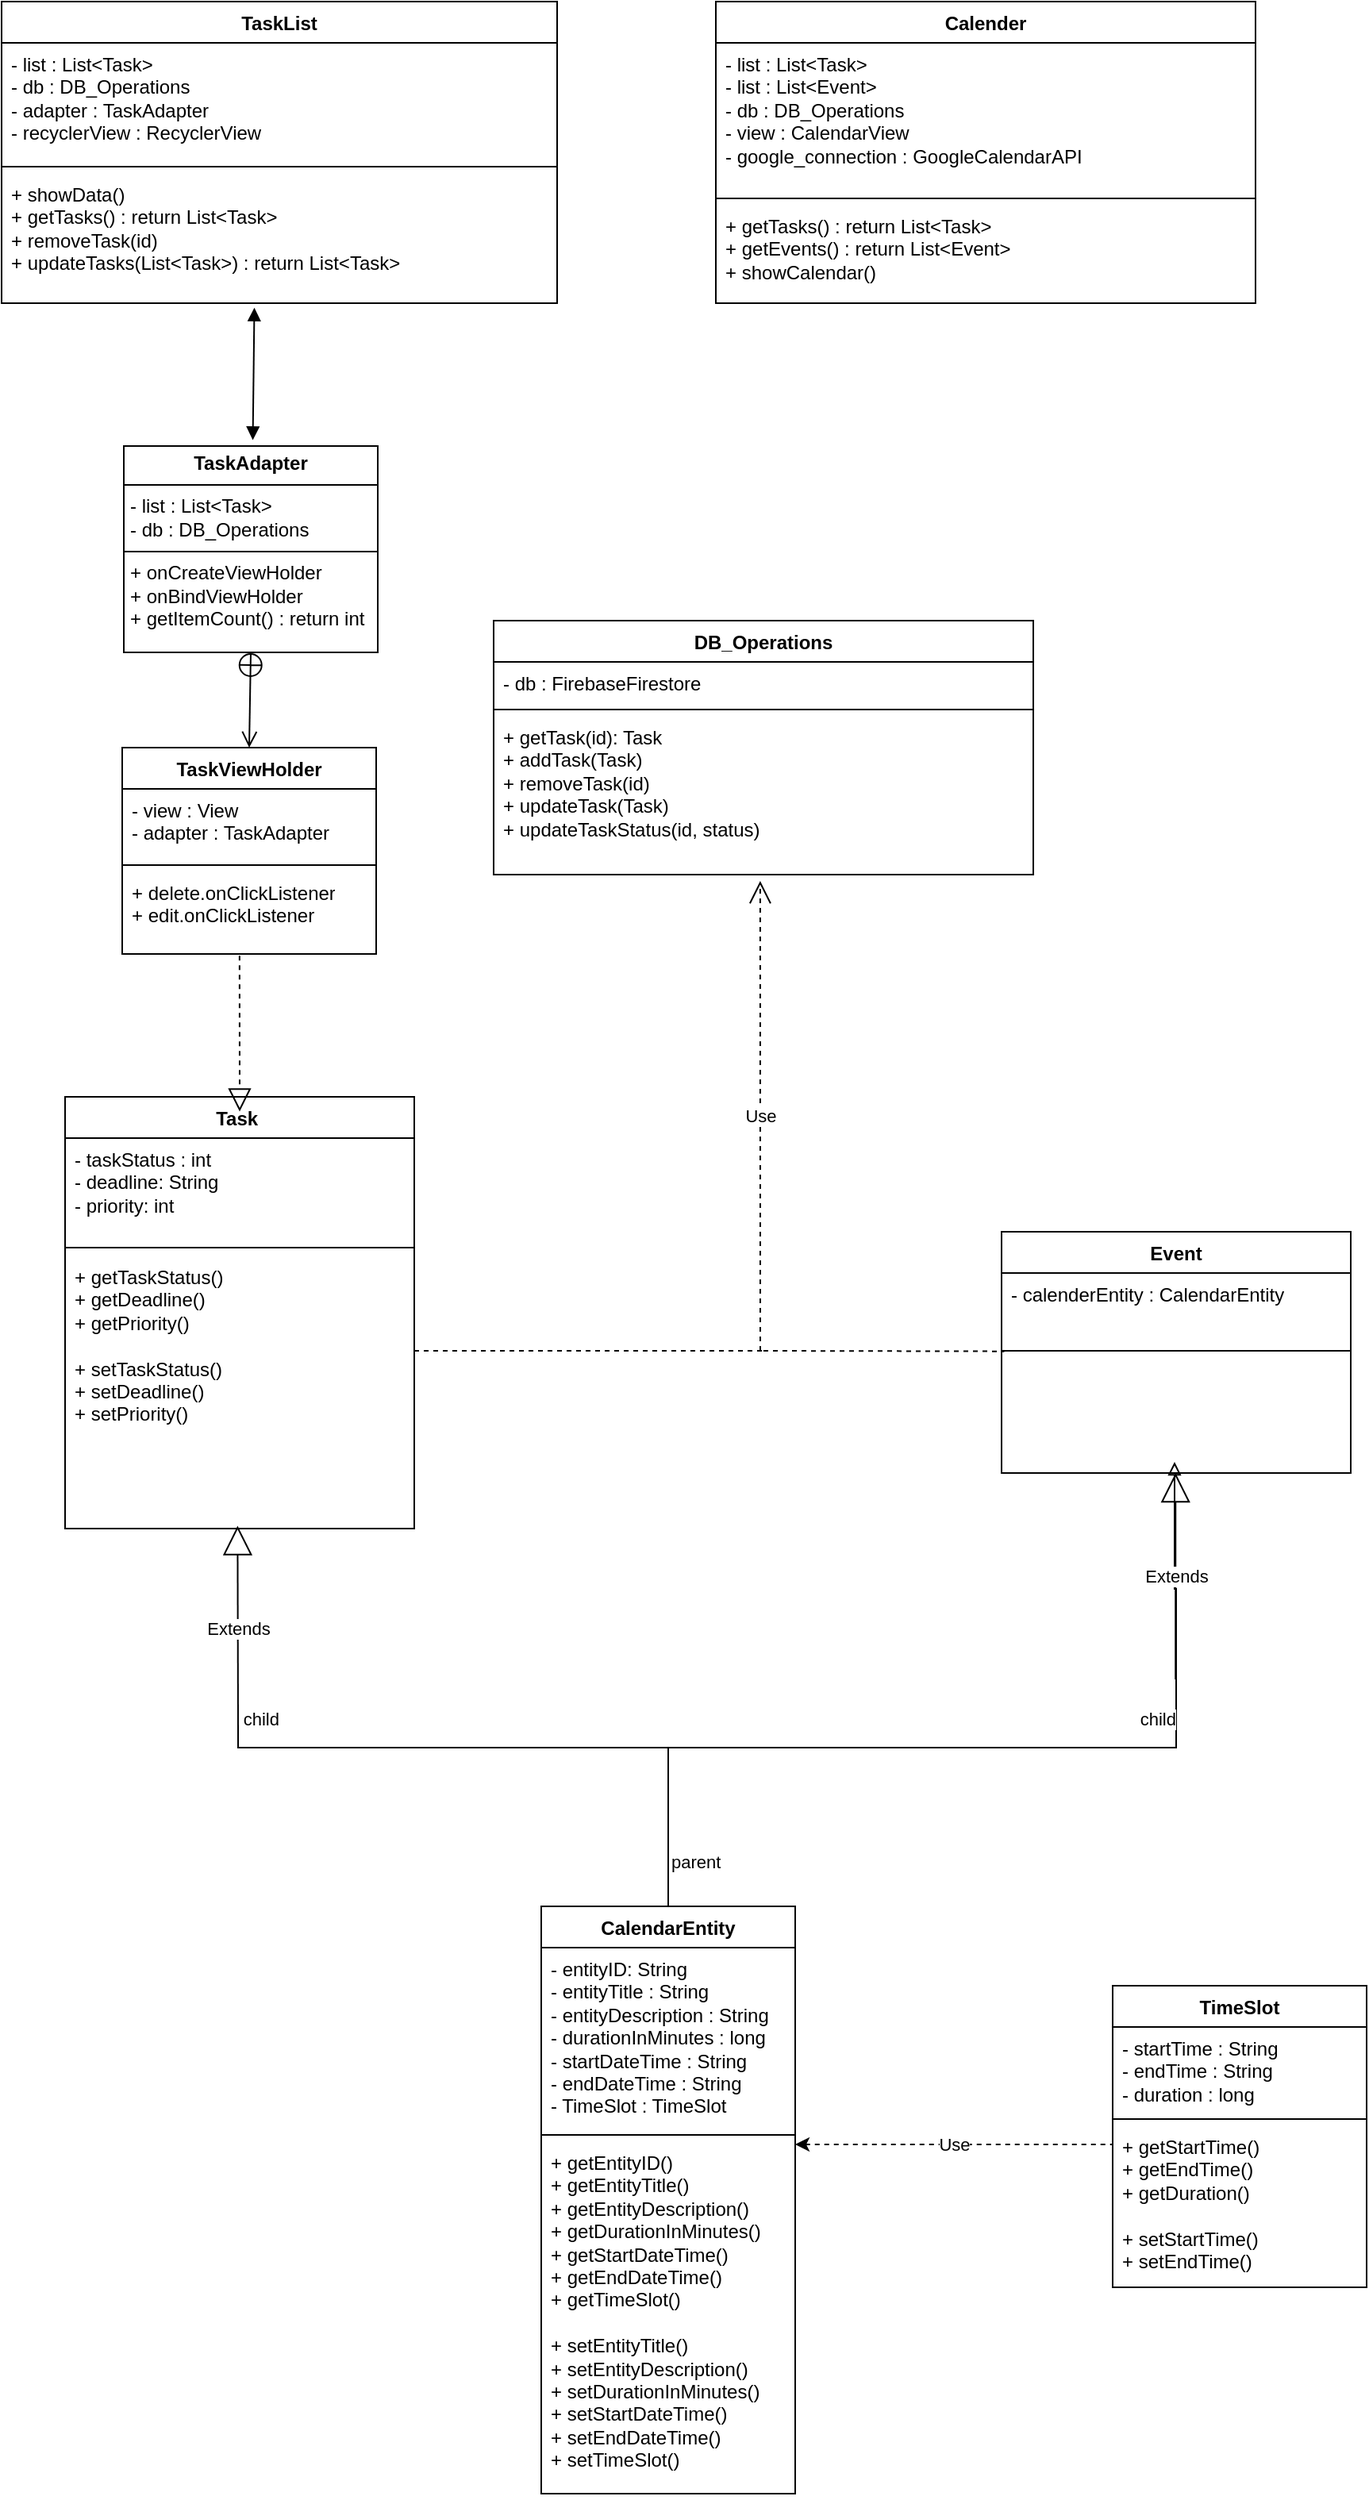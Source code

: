 <mxfile version="24.2.3" type="github">
  <diagram id="R2lEEEUBdFMjLlhIrx00" name="Page-1">
    <mxGraphModel dx="596" dy="379" grid="1" gridSize="10" guides="1" tooltips="1" connect="1" arrows="1" fold="1" page="1" pageScale="1" pageWidth="850" pageHeight="1100" math="0" shadow="0" extFonts="Permanent Marker^https://fonts.googleapis.com/css?family=Permanent+Marker">
      <root>
        <mxCell id="0" />
        <mxCell id="1" parent="0" />
        <mxCell id="n1yPlHlh6JEWoWV6ZDrB-1" value="Task&amp;nbsp;" style="swimlane;fontStyle=1;align=center;verticalAlign=top;childLayout=stackLayout;horizontal=1;startSize=26;horizontalStack=0;resizeParent=1;resizeParentMax=0;resizeLast=0;collapsible=1;marginBottom=0;whiteSpace=wrap;html=1;" parent="1" vertex="1">
          <mxGeometry x="60" y="710" width="220" height="272" as="geometry" />
        </mxCell>
        <mxCell id="n1yPlHlh6JEWoWV6ZDrB-2" value="&lt;div&gt;- taskStatus : int&lt;/div&gt;&lt;div&gt;- deadline: String&lt;/div&gt;&lt;div&gt;- priority: int&lt;/div&gt;" style="text;strokeColor=none;fillColor=none;align=left;verticalAlign=top;spacingLeft=4;spacingRight=4;overflow=hidden;rotatable=0;points=[[0,0.5],[1,0.5]];portConstraint=eastwest;whiteSpace=wrap;html=1;" parent="n1yPlHlh6JEWoWV6ZDrB-1" vertex="1">
          <mxGeometry y="26" width="220" height="64" as="geometry" />
        </mxCell>
        <mxCell id="n1yPlHlh6JEWoWV6ZDrB-3" value="" style="line;strokeWidth=1;fillColor=none;align=left;verticalAlign=middle;spacingTop=-1;spacingLeft=3;spacingRight=3;rotatable=0;labelPosition=right;points=[];portConstraint=eastwest;strokeColor=inherit;" parent="n1yPlHlh6JEWoWV6ZDrB-1" vertex="1">
          <mxGeometry y="90" width="220" height="10" as="geometry" />
        </mxCell>
        <mxCell id="n1yPlHlh6JEWoWV6ZDrB-4" value="&lt;div&gt;&lt;span style=&quot;background-color: initial;&quot;&gt;+ getTaskStatus()&lt;/span&gt;&lt;br&gt;&lt;/div&gt;&lt;div&gt;+ getDeadline()&lt;/div&gt;&lt;div&gt;+ getPriority()&lt;/div&gt;&lt;div&gt;&lt;br&gt;&lt;/div&gt;&lt;div&gt;+ setTaskStatus()&lt;/div&gt;&lt;div&gt;+ setDeadline()&lt;/div&gt;&lt;div&gt;+ setPriority()&lt;/div&gt;" style="text;strokeColor=none;fillColor=none;align=left;verticalAlign=top;spacingLeft=4;spacingRight=4;overflow=hidden;rotatable=0;points=[[0,0.5],[1,0.5]];portConstraint=eastwest;whiteSpace=wrap;html=1;" parent="n1yPlHlh6JEWoWV6ZDrB-1" vertex="1">
          <mxGeometry y="100" width="220" height="172" as="geometry" />
        </mxCell>
        <mxCell id="n1yPlHlh6JEWoWV6ZDrB-6" value="Event" style="swimlane;fontStyle=1;align=center;verticalAlign=top;childLayout=stackLayout;horizontal=1;startSize=26;horizontalStack=0;resizeParent=1;resizeParentMax=0;resizeLast=0;collapsible=1;marginBottom=0;whiteSpace=wrap;html=1;" parent="1" vertex="1">
          <mxGeometry x="650" y="795" width="220" height="152" as="geometry" />
        </mxCell>
        <mxCell id="n1yPlHlh6JEWoWV6ZDrB-7" value="- calenderEntity : CalendarEntity" style="text;strokeColor=none;fillColor=none;align=left;verticalAlign=top;spacingLeft=4;spacingRight=4;overflow=hidden;rotatable=0;points=[[0,0.5],[1,0.5]];portConstraint=eastwest;whiteSpace=wrap;html=1;" parent="n1yPlHlh6JEWoWV6ZDrB-6" vertex="1">
          <mxGeometry y="26" width="220" height="44" as="geometry" />
        </mxCell>
        <mxCell id="n1yPlHlh6JEWoWV6ZDrB-8" value="" style="line;strokeWidth=1;fillColor=none;align=left;verticalAlign=middle;spacingTop=-1;spacingLeft=3;spacingRight=3;rotatable=0;labelPosition=right;points=[];portConstraint=eastwest;strokeColor=inherit;" parent="n1yPlHlh6JEWoWV6ZDrB-6" vertex="1">
          <mxGeometry y="70" width="220" height="10" as="geometry" />
        </mxCell>
        <mxCell id="n1yPlHlh6JEWoWV6ZDrB-9" value="&lt;br&gt;&lt;div&gt;&lt;br&gt;&lt;/div&gt;" style="text;strokeColor=none;fillColor=none;align=left;verticalAlign=top;spacingLeft=4;spacingRight=4;overflow=hidden;rotatable=0;points=[[0,0.5],[1,0.5]];portConstraint=eastwest;whiteSpace=wrap;html=1;" parent="n1yPlHlh6JEWoWV6ZDrB-6" vertex="1">
          <mxGeometry y="80" width="220" height="72" as="geometry" />
        </mxCell>
        <mxCell id="n1yPlHlh6JEWoWV6ZDrB-10" value="DB_Operations" style="swimlane;fontStyle=1;align=center;verticalAlign=top;childLayout=stackLayout;horizontal=1;startSize=26;horizontalStack=0;resizeParent=1;resizeParentMax=0;resizeLast=0;collapsible=1;marginBottom=0;whiteSpace=wrap;html=1;" parent="1" vertex="1">
          <mxGeometry x="330" y="410" width="340" height="160" as="geometry" />
        </mxCell>
        <mxCell id="n1yPlHlh6JEWoWV6ZDrB-11" value="- db : FirebaseFirestore" style="text;strokeColor=none;fillColor=none;align=left;verticalAlign=top;spacingLeft=4;spacingRight=4;overflow=hidden;rotatable=0;points=[[0,0.5],[1,0.5]];portConstraint=eastwest;whiteSpace=wrap;html=1;" parent="n1yPlHlh6JEWoWV6ZDrB-10" vertex="1">
          <mxGeometry y="26" width="340" height="26" as="geometry" />
        </mxCell>
        <mxCell id="n1yPlHlh6JEWoWV6ZDrB-12" value="" style="line;strokeWidth=1;fillColor=none;align=left;verticalAlign=middle;spacingTop=-1;spacingLeft=3;spacingRight=3;rotatable=0;labelPosition=right;points=[];portConstraint=eastwest;strokeColor=inherit;" parent="n1yPlHlh6JEWoWV6ZDrB-10" vertex="1">
          <mxGeometry y="52" width="340" height="8" as="geometry" />
        </mxCell>
        <mxCell id="n1yPlHlh6JEWoWV6ZDrB-13" value="+ getTask(id): Task&lt;div&gt;+ addTask(Task)&lt;br&gt;&lt;div&gt;+ removeTask(id)&lt;/div&gt;&lt;div&gt;+ updateTask(Task)&lt;/div&gt;&lt;/div&gt;&lt;div&gt;+ updateTaskStatus(id, status)&lt;/div&gt;" style="text;strokeColor=none;fillColor=none;align=left;verticalAlign=top;spacingLeft=4;spacingRight=4;overflow=hidden;rotatable=0;points=[[0,0.5],[1,0.5]];portConstraint=eastwest;whiteSpace=wrap;html=1;" parent="n1yPlHlh6JEWoWV6ZDrB-10" vertex="1">
          <mxGeometry y="60" width="340" height="100" as="geometry" />
        </mxCell>
        <mxCell id="n1yPlHlh6JEWoWV6ZDrB-15" value="TaskList" style="swimlane;fontStyle=1;align=center;verticalAlign=top;childLayout=stackLayout;horizontal=1;startSize=26;horizontalStack=0;resizeParent=1;resizeParentMax=0;resizeLast=0;collapsible=1;marginBottom=0;whiteSpace=wrap;html=1;" parent="1" vertex="1">
          <mxGeometry x="20" y="20" width="350" height="190" as="geometry" />
        </mxCell>
        <mxCell id="n1yPlHlh6JEWoWV6ZDrB-16" value="- list : List&amp;lt;Task&amp;gt;&lt;div&gt;- db : DB_Operations&lt;/div&gt;&lt;div&gt;- adapter : TaskAdapter&lt;/div&gt;&lt;div&gt;- recyclerView : RecyclerView&lt;/div&gt;" style="text;strokeColor=none;fillColor=none;align=left;verticalAlign=top;spacingLeft=4;spacingRight=4;overflow=hidden;rotatable=0;points=[[0,0.5],[1,0.5]];portConstraint=eastwest;whiteSpace=wrap;html=1;" parent="n1yPlHlh6JEWoWV6ZDrB-15" vertex="1">
          <mxGeometry y="26" width="350" height="74" as="geometry" />
        </mxCell>
        <mxCell id="n1yPlHlh6JEWoWV6ZDrB-17" value="" style="line;strokeWidth=1;fillColor=none;align=left;verticalAlign=middle;spacingTop=-1;spacingLeft=3;spacingRight=3;rotatable=0;labelPosition=right;points=[];portConstraint=eastwest;strokeColor=inherit;" parent="n1yPlHlh6JEWoWV6ZDrB-15" vertex="1">
          <mxGeometry y="100" width="350" height="8" as="geometry" />
        </mxCell>
        <mxCell id="n1yPlHlh6JEWoWV6ZDrB-18" value="+ showData()&lt;div&gt;+ getTasks() : return List&amp;lt;Task&amp;gt;&lt;/div&gt;&lt;div&gt;+ removeTask(id)&amp;nbsp;&lt;/div&gt;&lt;div&gt;+ updateTasks(List&amp;lt;Task&amp;gt;) : return List&amp;lt;Task&amp;gt;&lt;/div&gt;" style="text;strokeColor=none;fillColor=none;align=left;verticalAlign=top;spacingLeft=4;spacingRight=4;overflow=hidden;rotatable=0;points=[[0,0.5],[1,0.5]];portConstraint=eastwest;whiteSpace=wrap;html=1;" parent="n1yPlHlh6JEWoWV6ZDrB-15" vertex="1">
          <mxGeometry y="108" width="350" height="82" as="geometry" />
        </mxCell>
        <mxCell id="n1yPlHlh6JEWoWV6ZDrB-19" value="Calender" style="swimlane;fontStyle=1;align=center;verticalAlign=top;childLayout=stackLayout;horizontal=1;startSize=26;horizontalStack=0;resizeParent=1;resizeParentMax=0;resizeLast=0;collapsible=1;marginBottom=0;whiteSpace=wrap;html=1;" parent="1" vertex="1">
          <mxGeometry x="470" y="20" width="340" height="190" as="geometry" />
        </mxCell>
        <mxCell id="n1yPlHlh6JEWoWV6ZDrB-20" value="- list : List&amp;lt;Task&amp;gt;&lt;div&gt;- list : List&amp;lt;Event&amp;gt;&amp;nbsp;&lt;/div&gt;&lt;div&gt;- db : DB_Operations&amp;nbsp;&lt;/div&gt;&lt;div&gt;- view : CalendarView&lt;/div&gt;&lt;div&gt;- google_connection : GoogleCalendarAPI&lt;/div&gt;" style="text;strokeColor=none;fillColor=none;align=left;verticalAlign=top;spacingLeft=4;spacingRight=4;overflow=hidden;rotatable=0;points=[[0,0.5],[1,0.5]];portConstraint=eastwest;whiteSpace=wrap;html=1;" parent="n1yPlHlh6JEWoWV6ZDrB-19" vertex="1">
          <mxGeometry y="26" width="340" height="94" as="geometry" />
        </mxCell>
        <mxCell id="n1yPlHlh6JEWoWV6ZDrB-21" value="" style="line;strokeWidth=1;fillColor=none;align=left;verticalAlign=middle;spacingTop=-1;spacingLeft=3;spacingRight=3;rotatable=0;labelPosition=right;points=[];portConstraint=eastwest;strokeColor=inherit;" parent="n1yPlHlh6JEWoWV6ZDrB-19" vertex="1">
          <mxGeometry y="120" width="340" height="8" as="geometry" />
        </mxCell>
        <mxCell id="n1yPlHlh6JEWoWV6ZDrB-22" value="+ getTasks() : return List&amp;lt;Task&amp;gt;&lt;div&gt;+ getEvents() : return List&amp;lt;Event&amp;gt;&lt;/div&gt;&lt;div&gt;+ showCalendar()&lt;/div&gt;" style="text;strokeColor=none;fillColor=none;align=left;verticalAlign=top;spacingLeft=4;spacingRight=4;overflow=hidden;rotatable=0;points=[[0,0.5],[1,0.5]];portConstraint=eastwest;whiteSpace=wrap;html=1;" parent="n1yPlHlh6JEWoWV6ZDrB-19" vertex="1">
          <mxGeometry y="128" width="340" height="62" as="geometry" />
        </mxCell>
        <mxCell id="n1yPlHlh6JEWoWV6ZDrB-23" value="&lt;p style=&quot;margin:0px;margin-top:4px;text-align:center;&quot;&gt;&lt;b&gt;TaskAdapter&lt;/b&gt;&lt;/p&gt;&lt;hr size=&quot;1&quot; style=&quot;border-style:solid;&quot;&gt;&lt;p style=&quot;margin:0px;margin-left:4px;&quot;&gt;- list : List&amp;lt;Task&amp;gt;&lt;/p&gt;&lt;p style=&quot;margin:0px;margin-left:4px;&quot;&gt;- db : DB_Operations&lt;/p&gt;&lt;hr size=&quot;1&quot; style=&quot;border-style:solid;&quot;&gt;&lt;p style=&quot;margin:0px;margin-left:4px;&quot;&gt;+ onCreateViewHolder&lt;/p&gt;&lt;p style=&quot;margin:0px;margin-left:4px;&quot;&gt;+ onBindViewHolder&lt;/p&gt;&lt;p style=&quot;margin:0px;margin-left:4px;&quot;&gt;+ getItemCount() : return int&lt;/p&gt;" style="verticalAlign=top;align=left;overflow=fill;html=1;whiteSpace=wrap;" parent="1" vertex="1">
          <mxGeometry x="97" y="300" width="160" height="130" as="geometry" />
        </mxCell>
        <mxCell id="n1yPlHlh6JEWoWV6ZDrB-24" value="TaskViewHolder" style="swimlane;fontStyle=1;align=center;verticalAlign=top;childLayout=stackLayout;horizontal=1;startSize=26;horizontalStack=0;resizeParent=1;resizeParentMax=0;resizeLast=0;collapsible=1;marginBottom=0;whiteSpace=wrap;html=1;" parent="1" vertex="1">
          <mxGeometry x="96" y="490" width="160" height="130" as="geometry" />
        </mxCell>
        <mxCell id="n1yPlHlh6JEWoWV6ZDrB-25" value="- view : View&lt;div&gt;- adapter : TaskAdapter&lt;/div&gt;" style="text;strokeColor=none;fillColor=none;align=left;verticalAlign=top;spacingLeft=4;spacingRight=4;overflow=hidden;rotatable=0;points=[[0,0.5],[1,0.5]];portConstraint=eastwest;whiteSpace=wrap;html=1;" parent="n1yPlHlh6JEWoWV6ZDrB-24" vertex="1">
          <mxGeometry y="26" width="160" height="44" as="geometry" />
        </mxCell>
        <mxCell id="n1yPlHlh6JEWoWV6ZDrB-26" value="" style="line;strokeWidth=1;fillColor=none;align=left;verticalAlign=middle;spacingTop=-1;spacingLeft=3;spacingRight=3;rotatable=0;labelPosition=right;points=[];portConstraint=eastwest;strokeColor=inherit;" parent="n1yPlHlh6JEWoWV6ZDrB-24" vertex="1">
          <mxGeometry y="70" width="160" height="8" as="geometry" />
        </mxCell>
        <mxCell id="n1yPlHlh6JEWoWV6ZDrB-27" value="+ delete.onClickListener&lt;div&gt;+ edit.onClickListener&lt;/div&gt;" style="text;strokeColor=none;fillColor=none;align=left;verticalAlign=top;spacingLeft=4;spacingRight=4;overflow=hidden;rotatable=0;points=[[0,0.5],[1,0.5]];portConstraint=eastwest;whiteSpace=wrap;html=1;" parent="n1yPlHlh6JEWoWV6ZDrB-24" vertex="1">
          <mxGeometry y="78" width="160" height="52" as="geometry" />
        </mxCell>
        <mxCell id="n1yPlHlh6JEWoWV6ZDrB-28" value="" style="endArrow=open;startArrow=circlePlus;endFill=0;startFill=0;endSize=8;html=1;rounded=0;entryX=0.5;entryY=0;entryDx=0;entryDy=0;exitX=0.5;exitY=1;exitDx=0;exitDy=0;" parent="1" source="n1yPlHlh6JEWoWV6ZDrB-23" target="n1yPlHlh6JEWoWV6ZDrB-24" edge="1">
          <mxGeometry width="160" relative="1" as="geometry">
            <mxPoint x="280" y="360" as="sourcePoint" />
            <mxPoint x="440" y="360" as="targetPoint" />
          </mxGeometry>
        </mxCell>
        <mxCell id="n1yPlHlh6JEWoWV6ZDrB-31" value="" style="endArrow=block;startArrow=block;endFill=1;startFill=1;html=1;rounded=0;exitX=0.455;exitY=1.035;exitDx=0;exitDy=0;exitPerimeter=0;entryX=0.508;entryY=-0.029;entryDx=0;entryDy=0;entryPerimeter=0;" parent="1" source="n1yPlHlh6JEWoWV6ZDrB-18" target="n1yPlHlh6JEWoWV6ZDrB-23" edge="1">
          <mxGeometry width="160" relative="1" as="geometry">
            <mxPoint x="330" y="290" as="sourcePoint" />
            <mxPoint x="490" y="290" as="targetPoint" />
          </mxGeometry>
        </mxCell>
        <mxCell id="n1yPlHlh6JEWoWV6ZDrB-32" value="Use" style="endArrow=open;endSize=12;dashed=1;html=1;rounded=0;entryX=0.494;entryY=1.04;entryDx=0;entryDy=0;entryPerimeter=0;" parent="1" target="n1yPlHlh6JEWoWV6ZDrB-13" edge="1">
          <mxGeometry width="160" relative="1" as="geometry">
            <mxPoint x="498" y="870" as="sourcePoint" />
            <mxPoint x="500" y="540" as="targetPoint" />
          </mxGeometry>
        </mxCell>
        <mxCell id="n1yPlHlh6JEWoWV6ZDrB-34" value="" style="endArrow=block;dashed=1;endFill=0;endSize=12;html=1;rounded=0;exitX=0.462;exitY=1.022;exitDx=0;exitDy=0;exitPerimeter=0;entryX=0.5;entryY=0.034;entryDx=0;entryDy=0;entryPerimeter=0;" parent="1" source="n1yPlHlh6JEWoWV6ZDrB-27" target="n1yPlHlh6JEWoWV6ZDrB-1" edge="1">
          <mxGeometry width="160" relative="1" as="geometry">
            <mxPoint x="170" y="640" as="sourcePoint" />
            <mxPoint x="330" y="640" as="targetPoint" />
          </mxGeometry>
        </mxCell>
        <mxCell id="n1yPlHlh6JEWoWV6ZDrB-35" value="" style="endArrow=none;dashed=1;endFill=0;endSize=12;html=1;rounded=0;" parent="1" edge="1">
          <mxGeometry width="160" relative="1" as="geometry">
            <mxPoint x="280" y="870" as="sourcePoint" />
            <mxPoint x="500" y="870" as="targetPoint" />
          </mxGeometry>
        </mxCell>
        <mxCell id="n1yPlHlh6JEWoWV6ZDrB-36" value="" style="endArrow=none;dashed=1;endFill=0;endSize=12;html=1;rounded=0;entryX=0.008;entryY=0.533;entryDx=0;entryDy=0;entryPerimeter=0;" parent="1" target="n1yPlHlh6JEWoWV6ZDrB-8" edge="1">
          <mxGeometry width="160" relative="1" as="geometry">
            <mxPoint x="500" y="870" as="sourcePoint" />
            <mxPoint x="630.88" y="858.83" as="targetPoint" />
          </mxGeometry>
        </mxCell>
        <mxCell id="jEJspqg6cz47ItQOXjEV-1" value="CalendarEntity" style="swimlane;fontStyle=1;align=center;verticalAlign=top;childLayout=stackLayout;horizontal=1;startSize=26;horizontalStack=0;resizeParent=1;resizeParentMax=0;resizeLast=0;collapsible=1;marginBottom=0;whiteSpace=wrap;html=1;" vertex="1" parent="1">
          <mxGeometry x="360" y="1220" width="160" height="370" as="geometry" />
        </mxCell>
        <mxCell id="jEJspqg6cz47ItQOXjEV-2" value="- entityID: String&lt;div&gt;- entityTitle : String&lt;/div&gt;&lt;div&gt;- entityDescription : String&lt;/div&gt;&lt;div&gt;- durationInMinutes : long&lt;/div&gt;&lt;div&gt;- startDateTime : String&lt;/div&gt;&lt;div&gt;- endDateTime : String&lt;/div&gt;&lt;div&gt;- TimeSlot : TimeSlot&lt;/div&gt;" style="text;strokeColor=none;fillColor=none;align=left;verticalAlign=top;spacingLeft=4;spacingRight=4;overflow=hidden;rotatable=0;points=[[0,0.5],[1,0.5]];portConstraint=eastwest;whiteSpace=wrap;html=1;" vertex="1" parent="jEJspqg6cz47ItQOXjEV-1">
          <mxGeometry y="26" width="160" height="114" as="geometry" />
        </mxCell>
        <mxCell id="jEJspqg6cz47ItQOXjEV-3" value="" style="line;strokeWidth=1;fillColor=none;align=left;verticalAlign=middle;spacingTop=-1;spacingLeft=3;spacingRight=3;rotatable=0;labelPosition=right;points=[];portConstraint=eastwest;strokeColor=inherit;" vertex="1" parent="jEJspqg6cz47ItQOXjEV-1">
          <mxGeometry y="140" width="160" height="8" as="geometry" />
        </mxCell>
        <mxCell id="jEJspqg6cz47ItQOXjEV-4" value="+ getEntityID()&lt;div&gt;+ getEntityTitle()&lt;/div&gt;&lt;div&gt;+ getEntityDescription()&lt;/div&gt;&lt;div&gt;+ getD&lt;span style=&quot;background-color: initial;&quot;&gt;urationInMinutes&lt;/span&gt;&lt;span style=&quot;background-color: initial;&quot;&gt;()&amp;nbsp;&lt;/span&gt;&lt;/div&gt;&lt;div&gt;+ getStartDateTime()&lt;/div&gt;&lt;div&gt;+ getEndDateTime()&lt;/div&gt;&lt;div&gt;+ getTimeSlot()&lt;/div&gt;&lt;div&gt;&lt;br&gt;&lt;/div&gt;&lt;div&gt;+&amp;nbsp;&lt;span style=&quot;background-color: initial;&quot;&gt;setEntityTitle()&lt;/span&gt;&lt;/div&gt;&lt;div&gt;+ setEntityDescription()&lt;/div&gt;&lt;div&gt;+ setDurationInMinutes()&lt;/div&gt;&lt;div&gt;+ setStartDateTime()&lt;/div&gt;&lt;div&gt;+ setEndDateTime()&lt;/div&gt;&lt;div&gt;+ setTimeSlot()&lt;/div&gt;" style="text;strokeColor=none;fillColor=none;align=left;verticalAlign=top;spacingLeft=4;spacingRight=4;overflow=hidden;rotatable=0;points=[[0,0.5],[1,0.5]];portConstraint=eastwest;whiteSpace=wrap;html=1;" vertex="1" parent="jEJspqg6cz47ItQOXjEV-1">
          <mxGeometry y="148" width="160" height="222" as="geometry" />
        </mxCell>
        <mxCell id="jEJspqg6cz47ItQOXjEV-5" value="Extends" style="endArrow=block;endSize=16;endFill=0;html=1;rounded=0;entryX=0.494;entryY=0.99;entryDx=0;entryDy=0;entryPerimeter=0;" edge="1" parent="1" target="n1yPlHlh6JEWoWV6ZDrB-4">
          <mxGeometry width="160" relative="1" as="geometry">
            <mxPoint x="169" y="1110" as="sourcePoint" />
            <mxPoint x="430" y="1050" as="targetPoint" />
          </mxGeometry>
        </mxCell>
        <mxCell id="jEJspqg6cz47ItQOXjEV-7" value="" style="endArrow=block;html=1;edgeStyle=orthogonalEdgeStyle;rounded=0;endFill=0;" edge="1" parent="1">
          <mxGeometry relative="1" as="geometry">
            <mxPoint x="169" y="1110" as="sourcePoint" />
            <mxPoint x="759" y="940" as="targetPoint" />
            <Array as="points">
              <mxPoint x="169" y="1120" />
              <mxPoint x="760" y="1120" />
              <mxPoint x="760" y="1020" />
              <mxPoint x="759" y="1020" />
            </Array>
          </mxGeometry>
        </mxCell>
        <mxCell id="jEJspqg6cz47ItQOXjEV-8" value="parent" style="edgeLabel;resizable=0;html=1;align=left;verticalAlign=bottom;" connectable="0" vertex="1" parent="jEJspqg6cz47ItQOXjEV-7">
          <mxGeometry x="-1" relative="1" as="geometry">
            <mxPoint x="271" y="90" as="offset" />
          </mxGeometry>
        </mxCell>
        <mxCell id="jEJspqg6cz47ItQOXjEV-9" value="child" style="edgeLabel;resizable=0;html=1;align=right;verticalAlign=bottom;" connectable="0" vertex="1" parent="jEJspqg6cz47ItQOXjEV-7">
          <mxGeometry x="1" relative="1" as="geometry">
            <mxPoint x="1" y="170" as="offset" />
          </mxGeometry>
        </mxCell>
        <mxCell id="jEJspqg6cz47ItQOXjEV-10" value="" style="endArrow=none;endFill=0;endSize=24;html=1;rounded=0;entryX=0.5;entryY=0;entryDx=0;entryDy=0;" edge="1" parent="1" target="jEJspqg6cz47ItQOXjEV-1">
          <mxGeometry width="160" relative="1" as="geometry">
            <mxPoint x="440" y="1120" as="sourcePoint" />
            <mxPoint x="530" y="1150" as="targetPoint" />
          </mxGeometry>
        </mxCell>
        <mxCell id="jEJspqg6cz47ItQOXjEV-14" value="child" style="edgeLabel;resizable=0;html=1;align=right;verticalAlign=bottom;" connectable="0" vertex="1" parent="1">
          <mxGeometry x="195.0" y="1110.002" as="geometry" />
        </mxCell>
        <mxCell id="jEJspqg6cz47ItQOXjEV-15" value="Extends" style="endArrow=block;endSize=16;endFill=0;html=1;rounded=0;entryX=0.494;entryY=0.99;entryDx=0;entryDy=0;entryPerimeter=0;" edge="1" parent="1">
          <mxGeometry width="160" relative="1" as="geometry">
            <mxPoint x="759.62" y="1077" as="sourcePoint" />
            <mxPoint x="759.62" y="947" as="targetPoint" />
          </mxGeometry>
        </mxCell>
        <mxCell id="jEJspqg6cz47ItQOXjEV-20" value="TimeSlot" style="swimlane;fontStyle=1;align=center;verticalAlign=top;childLayout=stackLayout;horizontal=1;startSize=26;horizontalStack=0;resizeParent=1;resizeParentMax=0;resizeLast=0;collapsible=1;marginBottom=0;whiteSpace=wrap;html=1;" vertex="1" parent="1">
          <mxGeometry x="720" y="1270" width="160" height="190" as="geometry">
            <mxRectangle x="720" y="1270" width="90" height="30" as="alternateBounds" />
          </mxGeometry>
        </mxCell>
        <mxCell id="jEJspqg6cz47ItQOXjEV-21" value="- startTime : String&lt;div&gt;- endTime : String&lt;/div&gt;&lt;div&gt;- duration : long&amp;nbsp;&lt;/div&gt;" style="text;strokeColor=none;fillColor=none;align=left;verticalAlign=top;spacingLeft=4;spacingRight=4;overflow=hidden;rotatable=0;points=[[0,0.5],[1,0.5]];portConstraint=eastwest;whiteSpace=wrap;html=1;" vertex="1" parent="jEJspqg6cz47ItQOXjEV-20">
          <mxGeometry y="26" width="160" height="54" as="geometry" />
        </mxCell>
        <mxCell id="jEJspqg6cz47ItQOXjEV-22" value="" style="line;strokeWidth=1;fillColor=none;align=left;verticalAlign=middle;spacingTop=-1;spacingLeft=3;spacingRight=3;rotatable=0;labelPosition=right;points=[];portConstraint=eastwest;strokeColor=inherit;" vertex="1" parent="jEJspqg6cz47ItQOXjEV-20">
          <mxGeometry y="80" width="160" height="8" as="geometry" />
        </mxCell>
        <mxCell id="jEJspqg6cz47ItQOXjEV-23" value="&lt;div&gt;+ getStartTime()&lt;/div&gt;&lt;div&gt;+ getEndTime()&lt;/div&gt;&lt;div&gt;+ getDuration()&lt;/div&gt;&lt;div&gt;&lt;br&gt;&lt;/div&gt;&lt;div&gt;+ setStartTime()&lt;/div&gt;&lt;div&gt;+ setEndTime()&lt;/div&gt;" style="text;strokeColor=none;fillColor=none;align=left;verticalAlign=top;spacingLeft=4;spacingRight=4;overflow=hidden;rotatable=0;points=[[0,0.5],[1,0.5]];portConstraint=eastwest;whiteSpace=wrap;html=1;" vertex="1" parent="jEJspqg6cz47ItQOXjEV-20">
          <mxGeometry y="88" width="160" height="102" as="geometry" />
        </mxCell>
        <mxCell id="jEJspqg6cz47ItQOXjEV-24" value="Use" style="endArrow=none;endSize=12;dashed=1;html=1;rounded=0;endFill=0;startArrow=classic;startFill=1;" edge="1" parent="1">
          <mxGeometry width="160" relative="1" as="geometry">
            <mxPoint x="520" y="1370" as="sourcePoint" />
            <mxPoint x="720" y="1370" as="targetPoint" />
          </mxGeometry>
        </mxCell>
      </root>
    </mxGraphModel>
  </diagram>
</mxfile>
